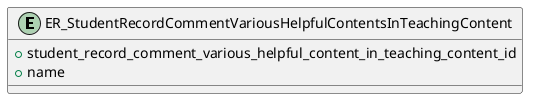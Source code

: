 @startuml

entity "ER_StudentRecordCommentVariousHelpfulContentsInTeachingContent"{
    + student_record_comment_various_helpful_content_in_teaching_content_id
    + name
}
@enduml